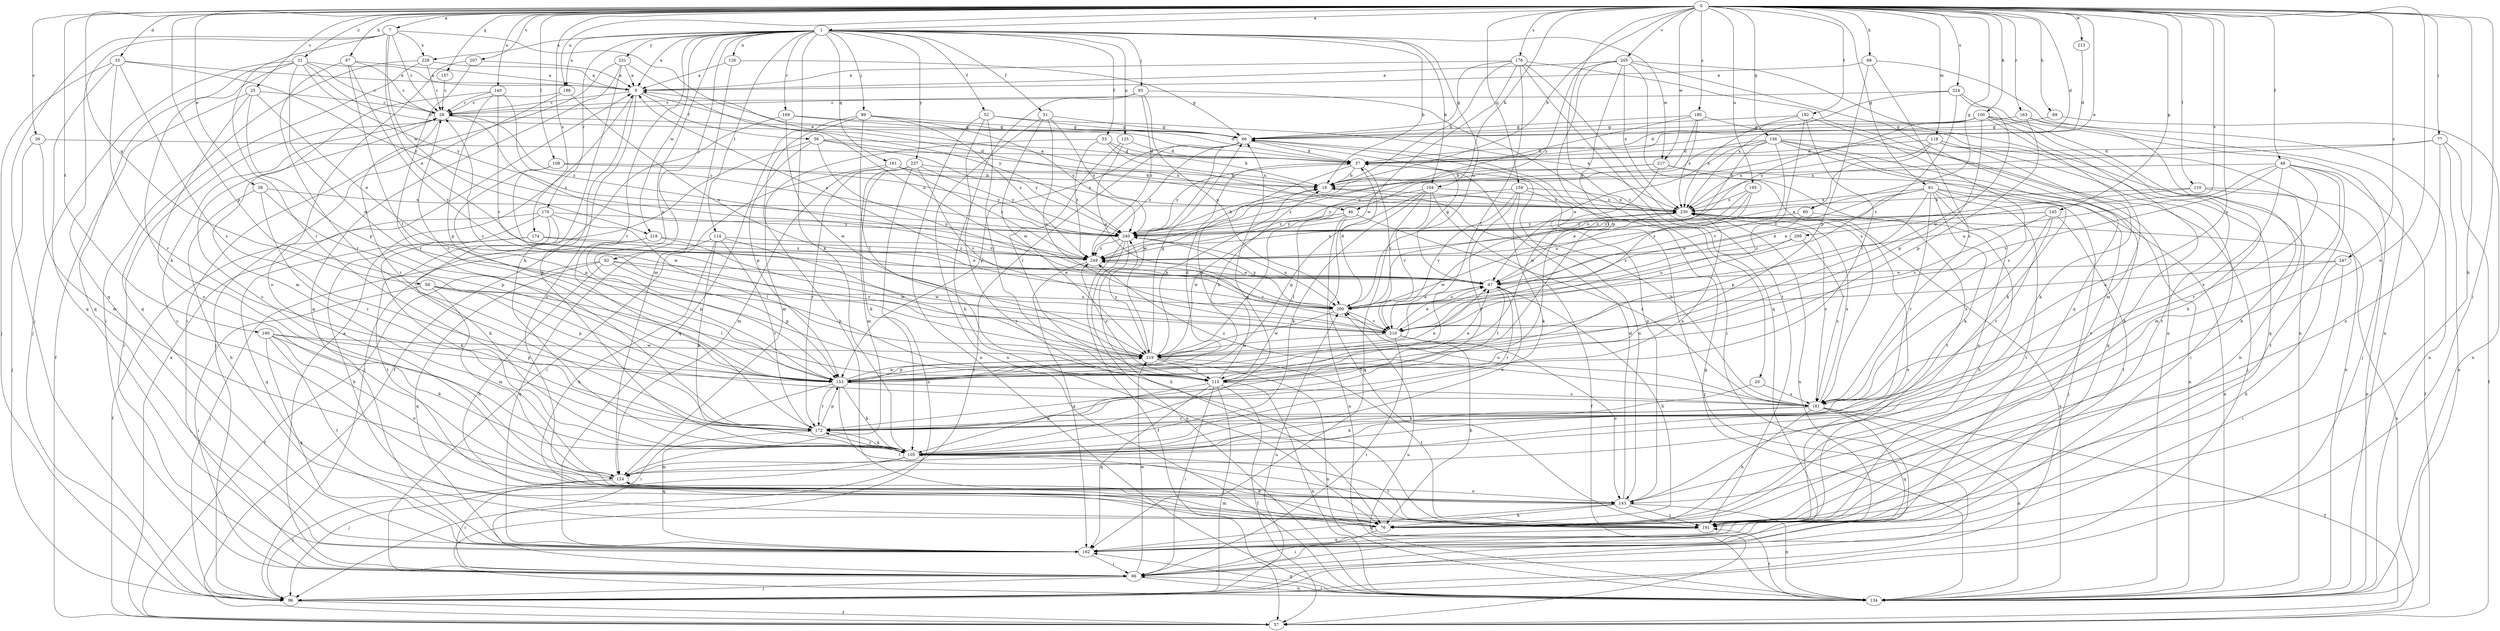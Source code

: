 strict digraph  {
0;
1;
7;
9;
19;
20;
21;
25;
26;
28;
33;
37;
39;
46;
47;
48;
51;
52;
53;
56;
57;
58;
60;
61;
66;
67;
68;
69;
76;
77;
86;
89;
92;
93;
96;
100;
104;
105;
108;
110;
114;
115;
118;
124;
125;
126;
134;
140;
143;
145;
153;
156;
157;
159;
161;
162;
163;
169;
170;
172;
174;
176;
180;
181;
182;
190;
191;
195;
198;
200;
205;
207;
209;
210;
213;
217;
218;
219;
224;
229;
230;
231;
237;
240;
247;
249;
0 -> 1  [label=a];
0 -> 7  [label=a];
0 -> 19  [label=b];
0 -> 20  [label=c];
0 -> 21  [label=c];
0 -> 25  [label=c];
0 -> 26  [label=c];
0 -> 33  [label=d];
0 -> 37  [label=d];
0 -> 39  [label=e];
0 -> 46  [label=e];
0 -> 48  [label=f];
0 -> 58  [label=g];
0 -> 60  [label=g];
0 -> 61  [label=g];
0 -> 67  [label=h];
0 -> 68  [label=h];
0 -> 69  [label=h];
0 -> 76  [label=h];
0 -> 77  [label=i];
0 -> 86  [label=i];
0 -> 100  [label=k];
0 -> 104  [label=k];
0 -> 108  [label=l];
0 -> 110  [label=l];
0 -> 118  [label=m];
0 -> 140  [label=o];
0 -> 143  [label=o];
0 -> 145  [label=p];
0 -> 153  [label=p];
0 -> 156  [label=q];
0 -> 157  [label=q];
0 -> 159  [label=q];
0 -> 163  [label=r];
0 -> 174  [label=s];
0 -> 176  [label=s];
0 -> 180  [label=s];
0 -> 181  [label=s];
0 -> 182  [label=t];
0 -> 190  [label=t];
0 -> 195  [label=u];
0 -> 198  [label=u];
0 -> 205  [label=v];
0 -> 207  [label=v];
0 -> 209  [label=v];
0 -> 213  [label=w];
0 -> 217  [label=w];
0 -> 224  [label=x];
0 -> 247  [label=z];
1 -> 9  [label=a];
1 -> 19  [label=b];
1 -> 51  [label=f];
1 -> 52  [label=f];
1 -> 53  [label=f];
1 -> 89  [label=j];
1 -> 92  [label=j];
1 -> 93  [label=j];
1 -> 104  [label=k];
1 -> 105  [label=k];
1 -> 114  [label=l];
1 -> 125  [label=n];
1 -> 126  [label=n];
1 -> 153  [label=p];
1 -> 161  [label=q];
1 -> 169  [label=r];
1 -> 170  [label=r];
1 -> 172  [label=r];
1 -> 198  [label=u];
1 -> 200  [label=u];
1 -> 217  [label=w];
1 -> 218  [label=w];
1 -> 229  [label=x];
1 -> 231  [label=y];
1 -> 237  [label=y];
7 -> 28  [label=c];
7 -> 46  [label=e];
7 -> 47  [label=e];
7 -> 96  [label=j];
7 -> 162  [label=q];
7 -> 172  [label=r];
7 -> 218  [label=w];
7 -> 229  [label=x];
9 -> 28  [label=c];
9 -> 56  [label=f];
9 -> 105  [label=k];
9 -> 143  [label=o];
9 -> 240  [label=y];
19 -> 230  [label=x];
20 -> 105  [label=k];
20 -> 181  [label=s];
21 -> 9  [label=a];
21 -> 28  [label=c];
21 -> 37  [label=d];
21 -> 96  [label=j];
21 -> 105  [label=k];
21 -> 162  [label=q];
21 -> 219  [label=w];
21 -> 240  [label=y];
25 -> 28  [label=c];
25 -> 47  [label=e];
25 -> 57  [label=f];
25 -> 143  [label=o];
25 -> 153  [label=p];
26 -> 37  [label=d];
26 -> 96  [label=j];
26 -> 124  [label=m];
28 -> 66  [label=g];
28 -> 86  [label=i];
28 -> 172  [label=r];
28 -> 249  [label=z];
33 -> 9  [label=a];
33 -> 96  [label=j];
33 -> 162  [label=q];
33 -> 172  [label=r];
33 -> 181  [label=s];
33 -> 240  [label=y];
37 -> 19  [label=b];
37 -> 143  [label=o];
37 -> 153  [label=p];
37 -> 210  [label=v];
37 -> 240  [label=y];
39 -> 76  [label=h];
39 -> 153  [label=p];
39 -> 172  [label=r];
39 -> 230  [label=x];
46 -> 115  [label=l];
46 -> 134  [label=n];
46 -> 181  [label=s];
46 -> 191  [label=t];
46 -> 219  [label=w];
46 -> 240  [label=y];
47 -> 9  [label=a];
47 -> 66  [label=g];
47 -> 76  [label=h];
47 -> 115  [label=l];
47 -> 172  [label=r];
47 -> 200  [label=u];
48 -> 19  [label=b];
48 -> 57  [label=f];
48 -> 124  [label=m];
48 -> 172  [label=r];
48 -> 181  [label=s];
48 -> 191  [label=t];
48 -> 200  [label=u];
48 -> 210  [label=v];
51 -> 66  [label=g];
51 -> 134  [label=n];
51 -> 210  [label=v];
51 -> 219  [label=w];
51 -> 240  [label=y];
52 -> 66  [label=g];
52 -> 115  [label=l];
52 -> 134  [label=n];
52 -> 191  [label=t];
52 -> 230  [label=x];
53 -> 19  [label=b];
53 -> 37  [label=d];
53 -> 124  [label=m];
53 -> 230  [label=x];
53 -> 249  [label=z];
56 -> 37  [label=d];
56 -> 96  [label=j];
56 -> 153  [label=p];
56 -> 200  [label=u];
56 -> 230  [label=x];
56 -> 240  [label=y];
57 -> 9  [label=a];
57 -> 230  [label=x];
58 -> 86  [label=i];
58 -> 115  [label=l];
58 -> 124  [label=m];
58 -> 153  [label=p];
58 -> 200  [label=u];
60 -> 47  [label=e];
60 -> 76  [label=h];
60 -> 240  [label=y];
61 -> 47  [label=e];
61 -> 96  [label=j];
61 -> 105  [label=k];
61 -> 134  [label=n];
61 -> 143  [label=o];
61 -> 153  [label=p];
61 -> 172  [label=r];
61 -> 191  [label=t];
61 -> 200  [label=u];
61 -> 230  [label=x];
66 -> 37  [label=d];
66 -> 96  [label=j];
66 -> 153  [label=p];
66 -> 219  [label=w];
66 -> 249  [label=z];
67 -> 9  [label=a];
67 -> 28  [label=c];
67 -> 115  [label=l];
67 -> 172  [label=r];
67 -> 210  [label=v];
68 -> 9  [label=a];
68 -> 134  [label=n];
68 -> 153  [label=p];
68 -> 181  [label=s];
69 -> 66  [label=g];
69 -> 134  [label=n];
76 -> 86  [label=i];
76 -> 105  [label=k];
76 -> 124  [label=m];
77 -> 37  [label=d];
77 -> 57  [label=f];
77 -> 134  [label=n];
77 -> 143  [label=o];
77 -> 230  [label=x];
86 -> 9  [label=a];
86 -> 96  [label=j];
86 -> 134  [label=n];
86 -> 219  [label=w];
89 -> 66  [label=g];
89 -> 76  [label=h];
89 -> 115  [label=l];
89 -> 162  [label=q];
89 -> 240  [label=y];
89 -> 249  [label=z];
92 -> 47  [label=e];
92 -> 57  [label=f];
92 -> 76  [label=h];
92 -> 153  [label=p];
92 -> 162  [label=q];
92 -> 210  [label=v];
93 -> 28  [label=c];
93 -> 76  [label=h];
93 -> 86  [label=i];
93 -> 200  [label=u];
93 -> 249  [label=z];
96 -> 57  [label=f];
96 -> 200  [label=u];
100 -> 37  [label=d];
100 -> 66  [label=g];
100 -> 76  [label=h];
100 -> 96  [label=j];
100 -> 124  [label=m];
100 -> 153  [label=p];
100 -> 191  [label=t];
100 -> 240  [label=y];
104 -> 57  [label=f];
104 -> 105  [label=k];
104 -> 153  [label=p];
104 -> 162  [label=q];
104 -> 210  [label=v];
104 -> 230  [label=x];
104 -> 240  [label=y];
105 -> 47  [label=e];
105 -> 66  [label=g];
105 -> 96  [label=j];
105 -> 124  [label=m];
105 -> 172  [label=r];
105 -> 191  [label=t];
108 -> 19  [label=b];
108 -> 153  [label=p];
108 -> 219  [label=w];
108 -> 240  [label=y];
110 -> 47  [label=e];
110 -> 76  [label=h];
110 -> 134  [label=n];
110 -> 230  [label=x];
114 -> 76  [label=h];
114 -> 105  [label=k];
114 -> 162  [label=q];
114 -> 172  [label=r];
114 -> 219  [label=w];
114 -> 249  [label=z];
115 -> 19  [label=b];
115 -> 47  [label=e];
115 -> 57  [label=f];
115 -> 86  [label=i];
115 -> 96  [label=j];
115 -> 105  [label=k];
115 -> 134  [label=n];
115 -> 162  [label=q];
115 -> 249  [label=z];
118 -> 37  [label=d];
118 -> 47  [label=e];
118 -> 86  [label=i];
118 -> 105  [label=k];
118 -> 134  [label=n];
118 -> 230  [label=x];
124 -> 28  [label=c];
124 -> 86  [label=i];
124 -> 96  [label=j];
124 -> 143  [label=o];
125 -> 37  [label=d];
125 -> 115  [label=l];
125 -> 200  [label=u];
126 -> 9  [label=a];
126 -> 66  [label=g];
126 -> 124  [label=m];
134 -> 66  [label=g];
134 -> 86  [label=i];
134 -> 162  [label=q];
134 -> 191  [label=t];
134 -> 200  [label=u];
134 -> 230  [label=x];
140 -> 28  [label=c];
140 -> 124  [label=m];
140 -> 153  [label=p];
140 -> 210  [label=v];
140 -> 249  [label=z];
143 -> 37  [label=d];
143 -> 66  [label=g];
143 -> 76  [label=h];
143 -> 134  [label=n];
143 -> 162  [label=q];
143 -> 191  [label=t];
145 -> 172  [label=r];
145 -> 181  [label=s];
145 -> 191  [label=t];
145 -> 210  [label=v];
145 -> 240  [label=y];
145 -> 249  [label=z];
153 -> 28  [label=c];
153 -> 37  [label=d];
153 -> 47  [label=e];
153 -> 86  [label=i];
153 -> 105  [label=k];
153 -> 172  [label=r];
153 -> 181  [label=s];
153 -> 191  [label=t];
153 -> 219  [label=w];
156 -> 37  [label=d];
156 -> 47  [label=e];
156 -> 96  [label=j];
156 -> 105  [label=k];
156 -> 162  [label=q];
156 -> 191  [label=t];
156 -> 200  [label=u];
156 -> 210  [label=v];
156 -> 249  [label=z];
157 -> 28  [label=c];
159 -> 96  [label=j];
159 -> 105  [label=k];
159 -> 172  [label=r];
159 -> 210  [label=v];
159 -> 230  [label=x];
159 -> 249  [label=z];
161 -> 19  [label=b];
161 -> 86  [label=i];
161 -> 124  [label=m];
161 -> 230  [label=x];
161 -> 249  [label=z];
162 -> 86  [label=i];
162 -> 230  [label=x];
163 -> 66  [label=g];
163 -> 76  [label=h];
163 -> 134  [label=n];
163 -> 153  [label=p];
169 -> 37  [label=d];
169 -> 57  [label=f];
169 -> 66  [label=g];
169 -> 219  [label=w];
170 -> 57  [label=f];
170 -> 105  [label=k];
170 -> 115  [label=l];
170 -> 162  [label=q];
170 -> 191  [label=t];
170 -> 240  [label=y];
172 -> 105  [label=k];
172 -> 153  [label=p];
172 -> 162  [label=q];
172 -> 230  [label=x];
174 -> 47  [label=e];
174 -> 76  [label=h];
174 -> 105  [label=k];
174 -> 249  [label=z];
176 -> 9  [label=a];
176 -> 19  [label=b];
176 -> 66  [label=g];
176 -> 115  [label=l];
176 -> 134  [label=n];
176 -> 162  [label=q];
176 -> 191  [label=t];
176 -> 219  [label=w];
180 -> 19  [label=b];
180 -> 66  [label=g];
180 -> 162  [label=q];
180 -> 230  [label=x];
180 -> 240  [label=y];
181 -> 19  [label=b];
181 -> 57  [label=f];
181 -> 76  [label=h];
181 -> 105  [label=k];
181 -> 134  [label=n];
181 -> 162  [label=q];
181 -> 172  [label=r];
181 -> 200  [label=u];
181 -> 230  [label=x];
181 -> 249  [label=z];
182 -> 66  [label=g];
182 -> 115  [label=l];
182 -> 181  [label=s];
182 -> 210  [label=v];
182 -> 230  [label=x];
190 -> 105  [label=k];
190 -> 143  [label=o];
190 -> 153  [label=p];
190 -> 162  [label=q];
190 -> 191  [label=t];
190 -> 219  [label=w];
191 -> 28  [label=c];
191 -> 162  [label=q];
191 -> 230  [label=x];
195 -> 47  [label=e];
195 -> 210  [label=v];
195 -> 230  [label=x];
195 -> 249  [label=z];
198 -> 28  [label=c];
198 -> 96  [label=j];
198 -> 200  [label=u];
200 -> 37  [label=d];
200 -> 47  [label=e];
200 -> 210  [label=v];
200 -> 219  [label=w];
200 -> 240  [label=y];
205 -> 9  [label=a];
205 -> 115  [label=l];
205 -> 134  [label=n];
205 -> 153  [label=p];
205 -> 162  [label=q];
205 -> 181  [label=s];
205 -> 230  [label=x];
205 -> 240  [label=y];
207 -> 9  [label=a];
207 -> 143  [label=o];
207 -> 172  [label=r];
209 -> 181  [label=s];
209 -> 200  [label=u];
209 -> 249  [label=z];
210 -> 47  [label=e];
210 -> 76  [label=h];
210 -> 86  [label=i];
210 -> 143  [label=o];
210 -> 219  [label=w];
210 -> 249  [label=z];
213 -> 37  [label=d];
217 -> 19  [label=b];
217 -> 134  [label=n];
217 -> 191  [label=t];
217 -> 219  [label=w];
217 -> 249  [label=z];
218 -> 96  [label=j];
218 -> 153  [label=p];
218 -> 219  [label=w];
218 -> 249  [label=z];
219 -> 19  [label=b];
219 -> 28  [label=c];
219 -> 66  [label=g];
219 -> 115  [label=l];
219 -> 134  [label=n];
219 -> 153  [label=p];
219 -> 191  [label=t];
219 -> 240  [label=y];
224 -> 28  [label=c];
224 -> 76  [label=h];
224 -> 210  [label=v];
224 -> 219  [label=w];
224 -> 230  [label=x];
229 -> 9  [label=a];
229 -> 28  [label=c];
229 -> 86  [label=i];
229 -> 162  [label=q];
230 -> 9  [label=a];
230 -> 181  [label=s];
230 -> 219  [label=w];
230 -> 240  [label=y];
231 -> 9  [label=a];
231 -> 86  [label=i];
231 -> 105  [label=k];
231 -> 162  [label=q];
231 -> 200  [label=u];
237 -> 19  [label=b];
237 -> 105  [label=k];
237 -> 124  [label=m];
237 -> 134  [label=n];
237 -> 172  [label=r];
237 -> 210  [label=v];
237 -> 240  [label=y];
240 -> 19  [label=b];
240 -> 28  [label=c];
240 -> 57  [label=f];
240 -> 76  [label=h];
240 -> 134  [label=n];
240 -> 200  [label=u];
240 -> 249  [label=z];
247 -> 47  [label=e];
247 -> 76  [label=h];
247 -> 86  [label=i];
247 -> 200  [label=u];
249 -> 47  [label=e];
249 -> 162  [label=q];
249 -> 230  [label=x];
}
